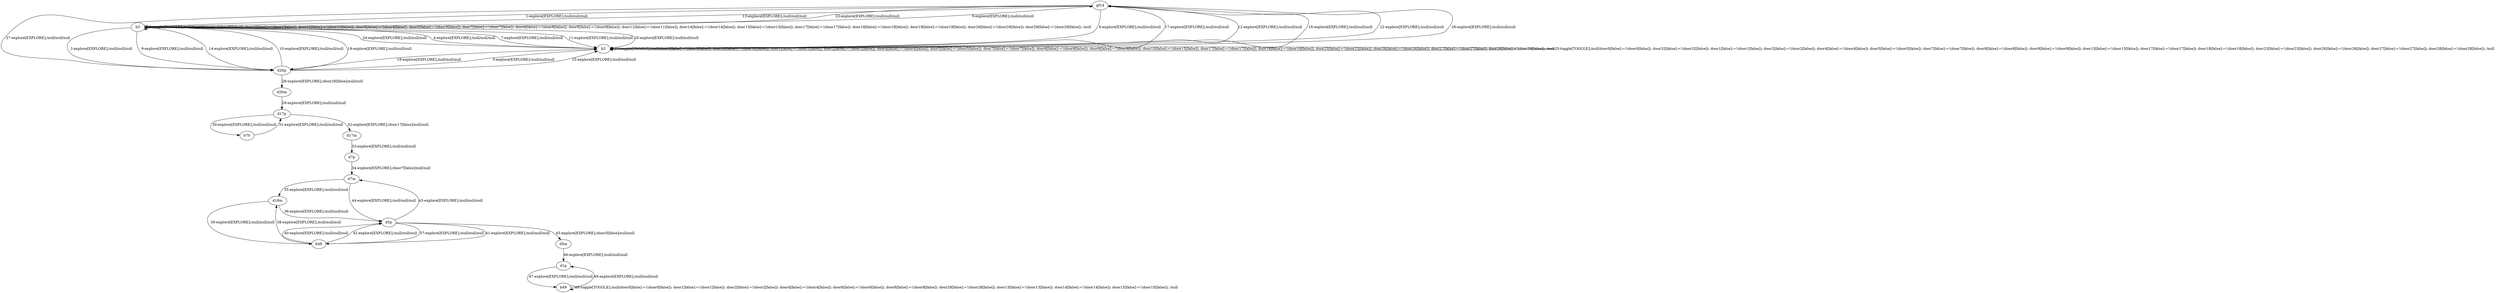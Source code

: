 # Total number of goals covered by this test: 1
# b49 --> b49

digraph g {
"gf14" -> "b3" [label = "1-explore[EXPLORE];/null/null/null"];
"b3" -> "d26p" [label = "2-explore[EXPLORE];/null/null/null"];
"d26p" -> "b2" [label = "3-explore[EXPLORE];/null/null/null"];
"b2" -> "b3" [label = "4-explore[EXPLORE];/null/null/null"];
"b3" -> "gf14" [label = "5-explore[EXPLORE];/null/null/null"];
"gf14" -> "b2" [label = "6-explore[EXPLORE];/null/null/null"];
"b2" -> "b3" [label = "7-explore[EXPLORE];/null/null/null"];
"b3" -> "b3" [label = "8-toggle[TOGGLE];/null/door0[false]:=!(door0[false]); door1[false]:=!(door1[false]); door33[false]:=!(door33[false]); door4[false]:=!(door4[false]); door5[false]:=!(door5[false]); door7[false]:=!(door7[false]); door8[false]:=!(door8[false]); door9[false]:=!(door9[false]); door11[false]:=!(door11[false]); door14[false]:=!(door14[false]); door15[false]:=!(door15[false]); door17[false]:=!(door17[false]); door18[false]:=!(door18[false]); door19[false]:=!(door19[false]); door26[false]:=!(door26[false]); door29[false]:=!(door29[false]); /null"];
"b3" -> "d26p" [label = "9-explore[EXPLORE];/null/null/null"];
"d26p" -> "b3" [label = "10-explore[EXPLORE];/null/null/null"];
"b3" -> "b2" [label = "11-explore[EXPLORE];/null/null/null"];
"b2" -> "gf14" [label = "12-explore[EXPLORE];/null/null/null"];
"gf14" -> "b3" [label = "13-explore[EXPLORE];/null/null/null"];
"b3" -> "d26p" [label = "14-explore[EXPLORE];/null/null/null"];
"d26p" -> "b2" [label = "15-explore[EXPLORE];/null/null/null"];
"b2" -> "gf14" [label = "16-explore[EXPLORE];/null/null/null"];
"gf14" -> "b2" [label = "17-explore[EXPLORE];/null/null/null"];
"b2" -> "d26p" [label = "18-explore[EXPLORE];/null/null/null"];
"d26p" -> "b3" [label = "19-explore[EXPLORE];/null/null/null"];
"b3" -> "b2" [label = "20-explore[EXPLORE];/null/null/null"];
"b2" -> "b2" [label = "21-toggle[TOGGLE];/null/door0[false]:=!(door0[false]); door32[false]:=!(door32[false]); door1[false]:=!(door1[false]); door2[false]:=!(door2[false]); door4[false]:=!(door4[false]); door5[false]:=!(door5[false]); door7[false]:=!(door7[false]); door8[false]:=!(door8[false]); door9[false]:=!(door9[false]); door15[false]:=!(door15[false]); door17[false]:=!(door17[false]); door18[false]:=!(door18[false]); door23[false]:=!(door23[false]); door26[false]:=!(door26[false]); door27[false]:=!(door27[false]); door28[false]:=!(door28[false]); /null"];
"b2" -> "gf14" [label = "22-explore[EXPLORE];/null/null/null"];
"gf14" -> "b3" [label = "23-explore[EXPLORE];/null/null/null"];
"b3" -> "b2" [label = "24-explore[EXPLORE];/null/null/null"];
"b2" -> "b2" [label = "25-toggle[TOGGLE];/null/door0[false]:=!(door0[false]); door32[false]:=!(door32[false]); door1[false]:=!(door1[false]); door2[false]:=!(door2[false]); door4[false]:=!(door4[false]); door5[false]:=!(door5[false]); door7[false]:=!(door7[false]); door8[false]:=!(door8[false]); door9[false]:=!(door9[false]); door15[false]:=!(door15[false]); door17[false]:=!(door17[false]); door18[false]:=!(door18[false]); door23[false]:=!(door23[false]); door26[false]:=!(door26[false]); door27[false]:=!(door27[false]); door28[false]:=!(door28[false]); /null"];
"b2" -> "gf14" [label = "26-explore[EXPLORE];/null/null/null"];
"gf14" -> "d26p" [label = "27-explore[EXPLORE];/null/null/null"];
"d26p" -> "d26m" [label = "28-explore[EXPLORE];/door26[false]/null/null"];
"d26m" -> "d17p" [label = "29-explore[EXPLORE];/null/null/null"];
"d17p" -> "b70" [label = "30-explore[EXPLORE];/null/null/null"];
"b70" -> "d17p" [label = "31-explore[EXPLORE];/null/null/null"];
"d17p" -> "d17m" [label = "32-explore[EXPLORE];/door17[false]/null/null"];
"d17m" -> "d7p" [label = "33-explore[EXPLORE];/null/null/null"];
"d7p" -> "d7m" [label = "34-explore[EXPLORE];/door7[false]/null/null"];
"d7m" -> "d18m" [label = "35-explore[EXPLORE];/null/null/null"];
"d18m" -> "d5p" [label = "36-explore[EXPLORE];/null/null/null"];
"d5p" -> "b48" [label = "37-explore[EXPLORE];/null/null/null"];
"b48" -> "d18m" [label = "38-explore[EXPLORE];/null/null/null"];
"d18m" -> "b48" [label = "39-explore[EXPLORE];/null/null/null"];
"b48" -> "d5p" [label = "40-explore[EXPLORE];/null/null/null"];
"d5p" -> "b48" [label = "41-explore[EXPLORE];/null/null/null"];
"b48" -> "d5p" [label = "42-explore[EXPLORE];/null/null/null"];
"d5p" -> "d7m" [label = "43-explore[EXPLORE];/null/null/null"];
"d7m" -> "d5p" [label = "44-explore[EXPLORE];/null/null/null"];
"d5p" -> "d5m" [label = "45-explore[EXPLORE];/door5[false]/null/null"];
"d5m" -> "d1p" [label = "46-explore[EXPLORE];/null/null/null"];
"d1p" -> "b49" [label = "47-explore[EXPLORE];/null/null/null"];
"b49" -> "b49" [label = "48-toggle[TOGGLE];/null/door0[false]:=!(door0[false]); door1[false]:=!(door1[false]); door2[false]:=!(door2[false]); door4[false]:=!(door4[false]); door6[false]:=!(door6[false]); door8[false]:=!(door8[false]); door28[false]:=!(door28[false]); door13[false]:=!(door13[false]); door14[false]:=!(door14[false]); door15[false]:=!(door15[false]); /null"];
"b49" -> "d1p" [label = "49-explore[EXPLORE];/null/null/null"];
}